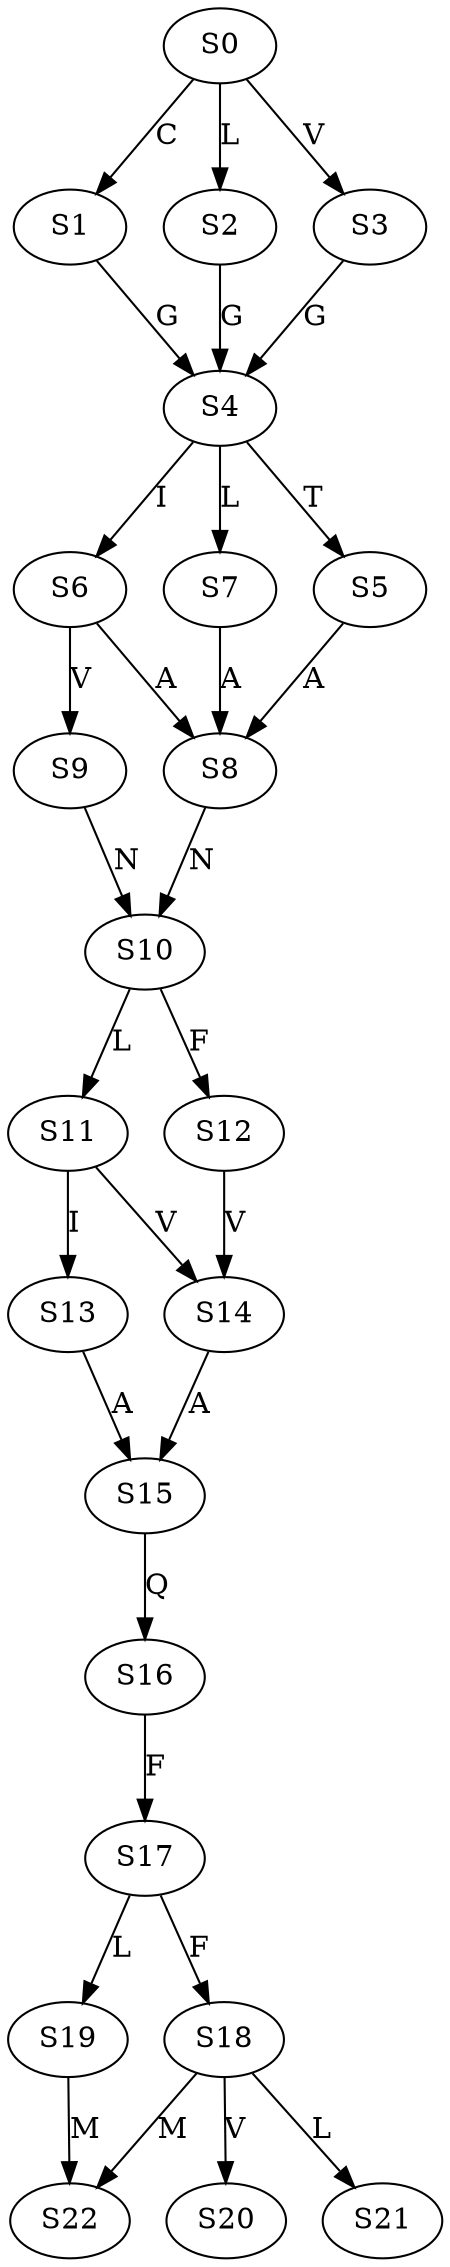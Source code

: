 strict digraph  {
	S0 -> S1 [ label = C ];
	S0 -> S2 [ label = L ];
	S0 -> S3 [ label = V ];
	S1 -> S4 [ label = G ];
	S2 -> S4 [ label = G ];
	S3 -> S4 [ label = G ];
	S4 -> S5 [ label = T ];
	S4 -> S6 [ label = I ];
	S4 -> S7 [ label = L ];
	S5 -> S8 [ label = A ];
	S6 -> S8 [ label = A ];
	S6 -> S9 [ label = V ];
	S7 -> S8 [ label = A ];
	S8 -> S10 [ label = N ];
	S9 -> S10 [ label = N ];
	S10 -> S11 [ label = L ];
	S10 -> S12 [ label = F ];
	S11 -> S13 [ label = I ];
	S11 -> S14 [ label = V ];
	S12 -> S14 [ label = V ];
	S13 -> S15 [ label = A ];
	S14 -> S15 [ label = A ];
	S15 -> S16 [ label = Q ];
	S16 -> S17 [ label = F ];
	S17 -> S18 [ label = F ];
	S17 -> S19 [ label = L ];
	S18 -> S20 [ label = V ];
	S18 -> S21 [ label = L ];
	S18 -> S22 [ label = M ];
	S19 -> S22 [ label = M ];
}
